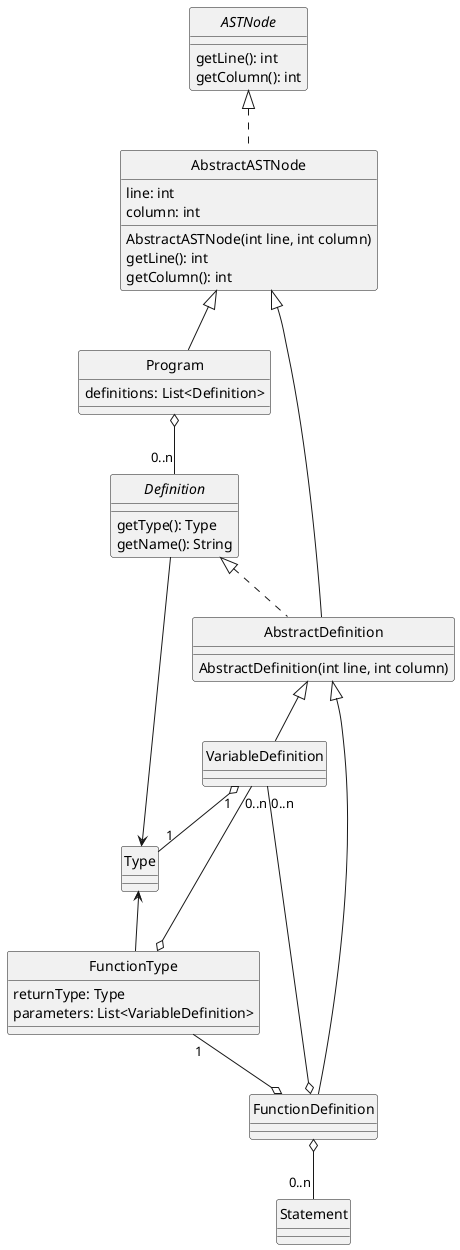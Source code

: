 @startuml Program
skinparam style strictuml
skinparam monochrome true


interface ASTNode {
    getLine(): int
    getColumn(): int
}

class AbstractASTNode {
    AbstractASTNode(int line, int column)
    getLine(): int
    getColumn(): int
    line: int
    column: int
}

class Program {
    definitions: List<Definition>
}

interface Definition {
    getType(): Type
    getName(): String
}

class AbstractDefinition {
    AbstractDefinition(int line, int column)
}

class VariableDefinition
class FunctionDefinition
class Type

class FunctionType {
    returnType: Type
    parameters: List<VariableDefinition>
}

ASTNode <|.. AbstractASTNode

AbstractASTNode <|-- Program
AbstractASTNode <|-- AbstractDefinition

Definition <|.. AbstractDefinition

Program o-- "0..n" Definition

AbstractDefinition <|-- FunctionDefinition
AbstractDefinition <|-- VariableDefinition

Type <-- Definition
Type <-- FunctionType

FunctionType "1" --o FunctionDefinition

VariableDefinition "1" o-- "1" Type

FunctionDefinition o-- "0..n"  VariableDefinition
FunctionDefinition o-- "0..n"  Statement

FunctionType o-- "0..n" VariableDefinition

@enduml
